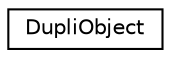 digraph G
{
  edge [fontname="Helvetica",fontsize="10",labelfontname="Helvetica",labelfontsize="10"];
  node [fontname="Helvetica",fontsize="10",shape=record];
  rankdir=LR;
  Node1 [label="DupliObject",height=0.2,width=0.4,color="black", fillcolor="white", style="filled",URL="$d5/d47/structDupliObject.html"];
}
